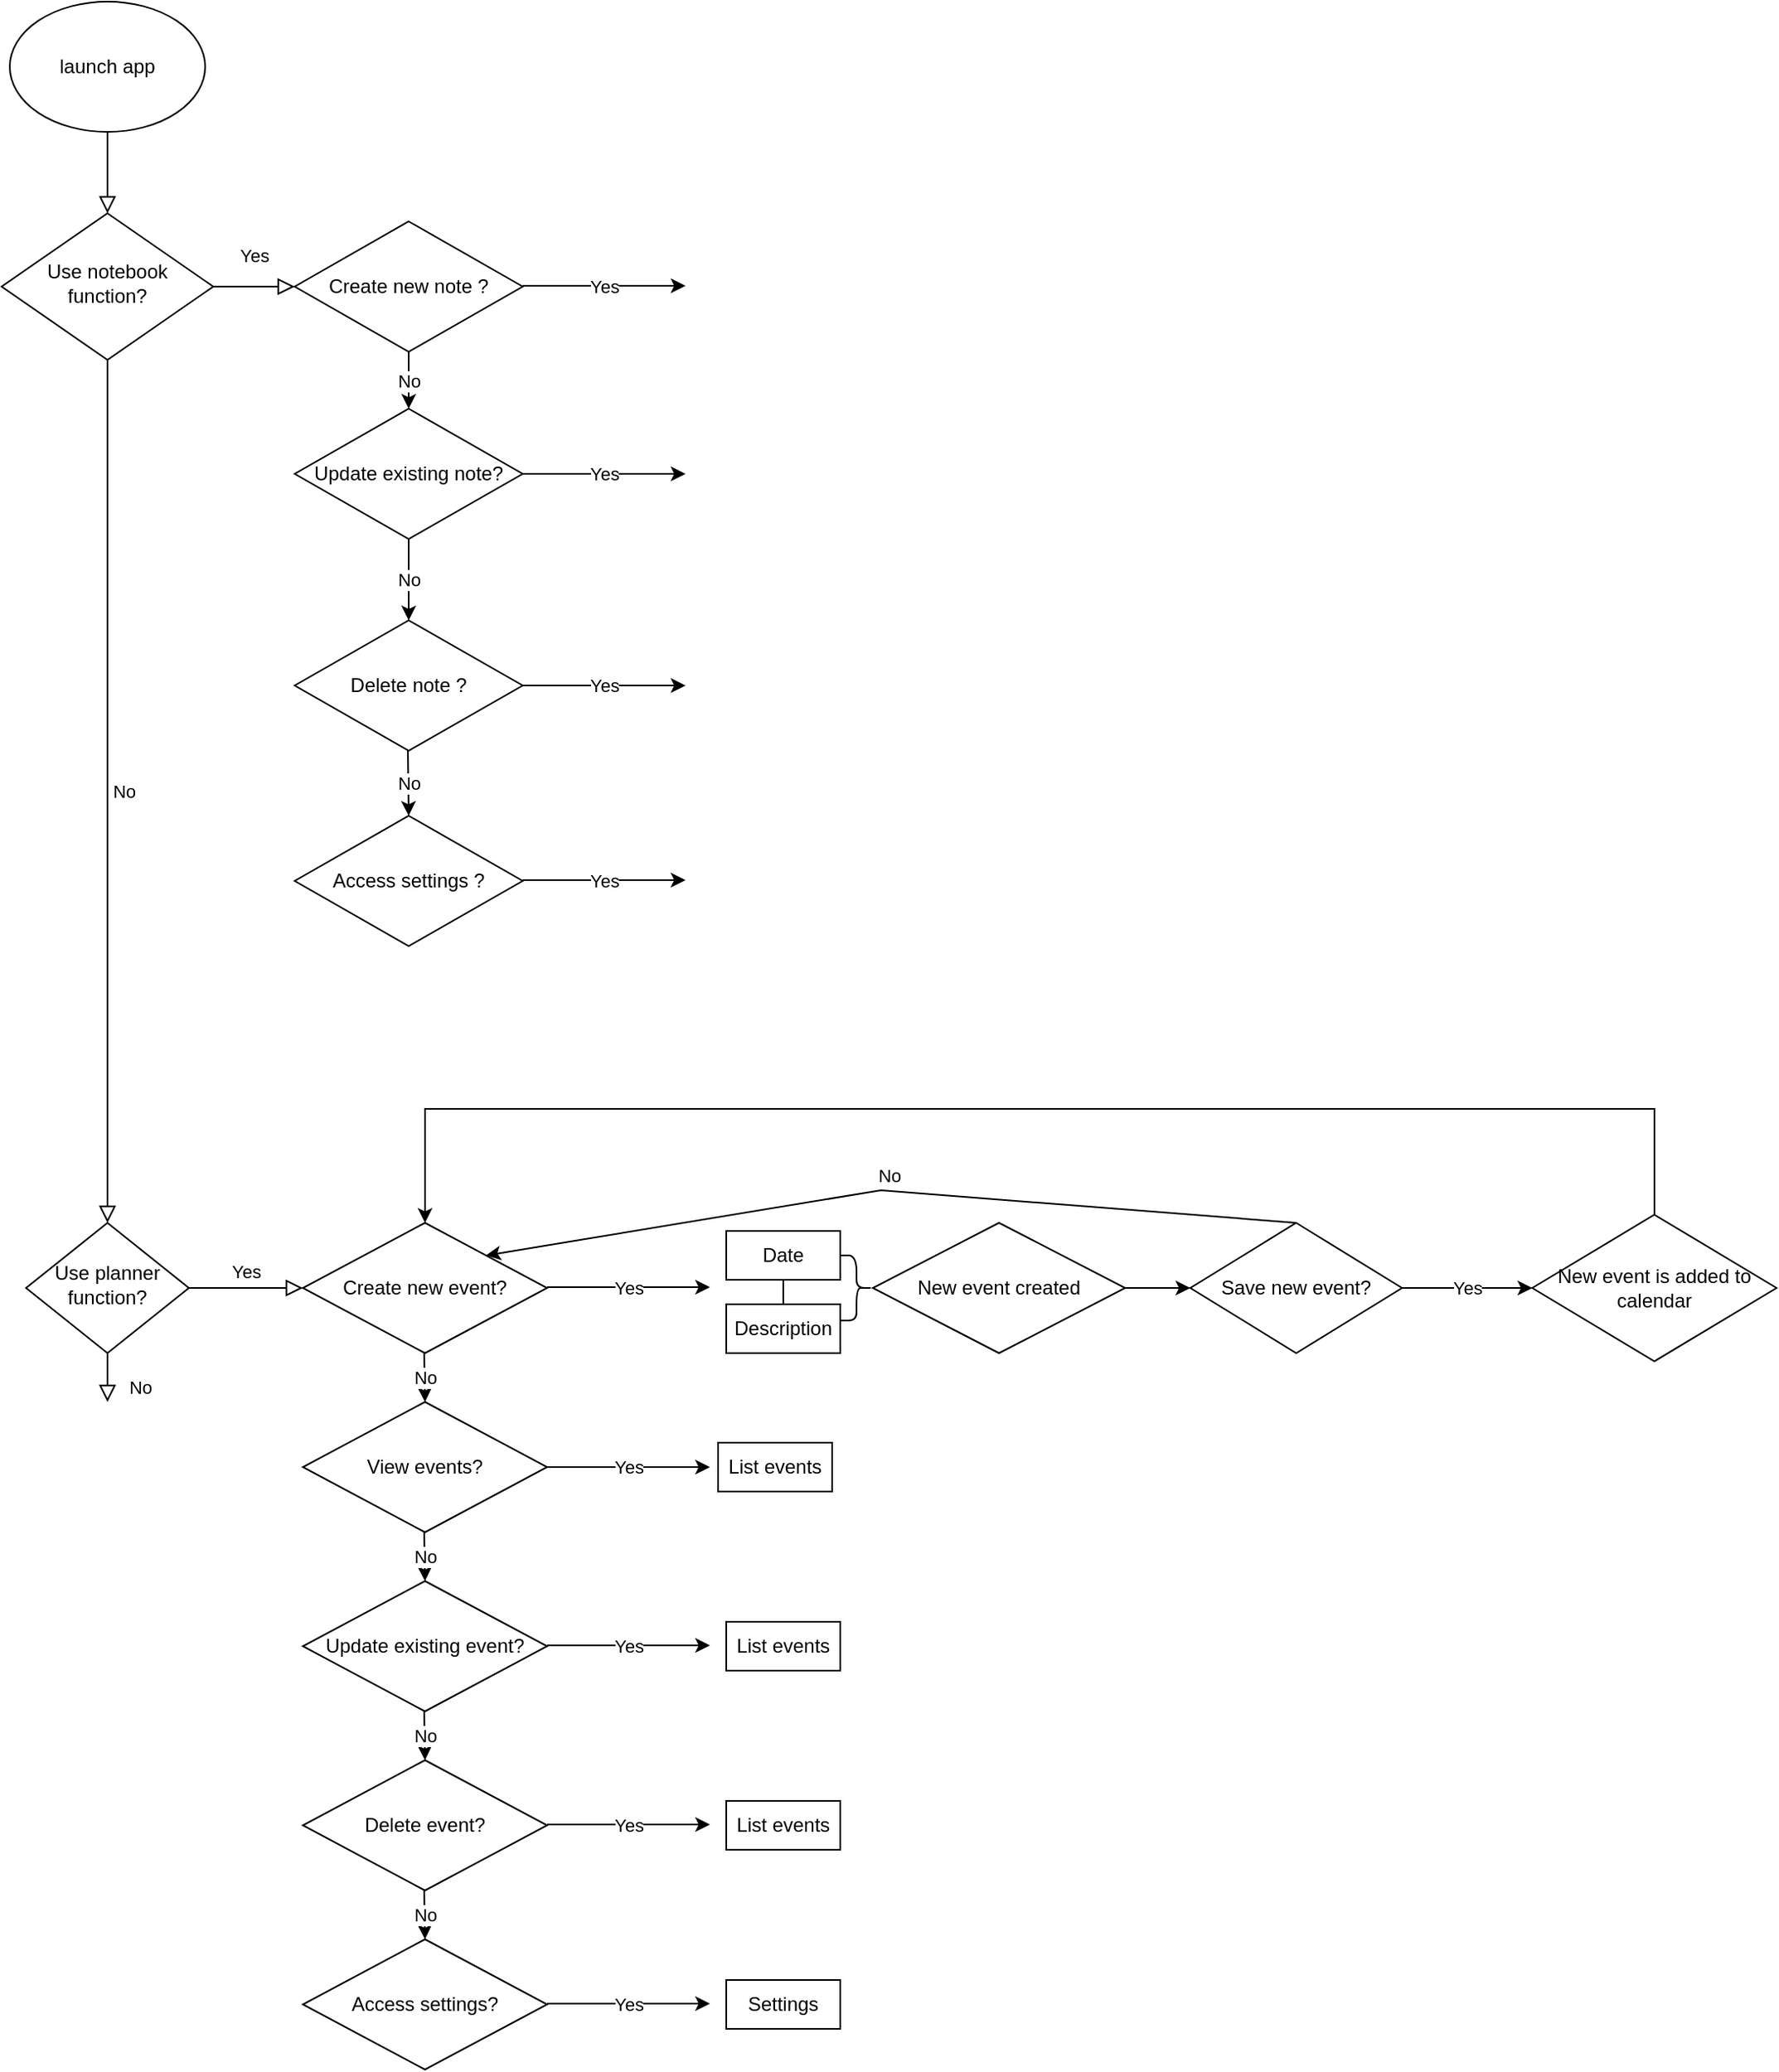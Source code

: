 <mxfile version="20.0.1" type="device"><diagram id="C5RBs43oDa-KdzZeNtuy" name="Page-1"><mxGraphModel dx="1221" dy="664" grid="1" gridSize="10" guides="1" tooltips="1" connect="1" arrows="1" fold="1" page="1" pageScale="1" pageWidth="827" pageHeight="1169" math="0" shadow="0"><root><mxCell id="WIyWlLk6GJQsqaUBKTNV-0"/><mxCell id="WIyWlLk6GJQsqaUBKTNV-1" parent="WIyWlLk6GJQsqaUBKTNV-0"/><mxCell id="WIyWlLk6GJQsqaUBKTNV-2" value="" style="rounded=0;html=1;jettySize=auto;orthogonalLoop=1;fontSize=11;endArrow=block;endFill=0;endSize=8;strokeWidth=1;shadow=0;labelBackgroundColor=none;edgeStyle=orthogonalEdgeStyle;exitX=0.5;exitY=1;exitDx=0;exitDy=0;" parent="WIyWlLk6GJQsqaUBKTNV-1" source="OcfjYjdD5cIh5EIMtr_w-0" target="WIyWlLk6GJQsqaUBKTNV-6" edge="1"><mxGeometry relative="1" as="geometry"><mxPoint x="220" y="120" as="sourcePoint"/></mxGeometry></mxCell><mxCell id="WIyWlLk6GJQsqaUBKTNV-4" value="Yes" style="rounded=0;html=1;jettySize=auto;orthogonalLoop=1;fontSize=11;endArrow=block;endFill=0;endSize=8;strokeWidth=1;shadow=0;labelBackgroundColor=none;edgeStyle=orthogonalEdgeStyle;exitX=1;exitY=0.5;exitDx=0;exitDy=0;entryX=0;entryY=0.5;entryDx=0;entryDy=0;" parent="WIyWlLk6GJQsqaUBKTNV-1" source="WIyWlLk6GJQsqaUBKTNV-6" edge="1"><mxGeometry y="20" relative="1" as="geometry"><mxPoint as="offset"/><mxPoint x="320" y="205" as="targetPoint"/></mxGeometry></mxCell><mxCell id="WIyWlLk6GJQsqaUBKTNV-5" value="No" style="edgeStyle=orthogonalEdgeStyle;rounded=0;html=1;jettySize=auto;orthogonalLoop=1;fontSize=11;endArrow=block;endFill=0;endSize=8;strokeWidth=1;shadow=0;labelBackgroundColor=none;exitX=0.5;exitY=1;exitDx=0;exitDy=0;entryX=0.5;entryY=0;entryDx=0;entryDy=0;" parent="WIyWlLk6GJQsqaUBKTNV-1" source="WIyWlLk6GJQsqaUBKTNV-6" target="WIyWlLk6GJQsqaUBKTNV-10" edge="1"><mxGeometry y="10" relative="1" as="geometry"><mxPoint as="offset"/><mxPoint x="310" y="110" as="sourcePoint"/><Array as="points"/></mxGeometry></mxCell><mxCell id="WIyWlLk6GJQsqaUBKTNV-6" value="Use notebook function?" style="rhombus;whiteSpace=wrap;html=1;shadow=0;fontFamily=Helvetica;fontSize=12;align=center;strokeWidth=1;spacing=6;spacingTop=-4;" parent="WIyWlLk6GJQsqaUBKTNV-1" vertex="1"><mxGeometry x="140" y="160" width="130" height="90" as="geometry"/></mxCell><mxCell id="WIyWlLk6GJQsqaUBKTNV-8" value="No" style="rounded=0;html=1;jettySize=auto;orthogonalLoop=1;fontSize=11;endArrow=block;endFill=0;endSize=8;strokeWidth=1;shadow=0;labelBackgroundColor=none;edgeStyle=orthogonalEdgeStyle;" parent="WIyWlLk6GJQsqaUBKTNV-1" source="WIyWlLk6GJQsqaUBKTNV-10" edge="1"><mxGeometry x="0.333" y="20" relative="1" as="geometry"><mxPoint as="offset"/><mxPoint x="205" y="890.0" as="targetPoint"/></mxGeometry></mxCell><mxCell id="WIyWlLk6GJQsqaUBKTNV-9" value="Yes" style="edgeStyle=orthogonalEdgeStyle;rounded=0;html=1;jettySize=auto;orthogonalLoop=1;fontSize=11;endArrow=block;endFill=0;endSize=8;strokeWidth=1;shadow=0;labelBackgroundColor=none;entryX=0;entryY=0.5;entryDx=0;entryDy=0;" parent="WIyWlLk6GJQsqaUBKTNV-1" source="WIyWlLk6GJQsqaUBKTNV-10" target="OcfjYjdD5cIh5EIMtr_w-24" edge="1"><mxGeometry y="10" relative="1" as="geometry"><mxPoint as="offset"/><mxPoint x="320" y="820" as="targetPoint"/></mxGeometry></mxCell><mxCell id="WIyWlLk6GJQsqaUBKTNV-10" value="Use planner function?" style="rhombus;whiteSpace=wrap;html=1;shadow=0;fontFamily=Helvetica;fontSize=12;align=center;strokeWidth=1;spacing=6;spacingTop=-4;" parent="WIyWlLk6GJQsqaUBKTNV-1" vertex="1"><mxGeometry x="155" y="780" width="100" height="80" as="geometry"/></mxCell><mxCell id="OcfjYjdD5cIh5EIMtr_w-0" value="launch app" style="ellipse;whiteSpace=wrap;html=1;" vertex="1" parent="WIyWlLk6GJQsqaUBKTNV-1"><mxGeometry x="145" y="30" width="120" height="80" as="geometry"/></mxCell><mxCell id="OcfjYjdD5cIh5EIMtr_w-1" value="Create new note ?" style="rhombus;whiteSpace=wrap;html=1;" vertex="1" parent="WIyWlLk6GJQsqaUBKTNV-1"><mxGeometry x="320" y="165" width="140" height="80" as="geometry"/></mxCell><mxCell id="OcfjYjdD5cIh5EIMtr_w-2" value="Update existing note?" style="rhombus;whiteSpace=wrap;html=1;" vertex="1" parent="WIyWlLk6GJQsqaUBKTNV-1"><mxGeometry x="320" y="280" width="140" height="80" as="geometry"/></mxCell><mxCell id="OcfjYjdD5cIh5EIMtr_w-4" value="Delete note ?" style="rhombus;whiteSpace=wrap;html=1;" vertex="1" parent="WIyWlLk6GJQsqaUBKTNV-1"><mxGeometry x="320" y="410" width="140" height="80" as="geometry"/></mxCell><mxCell id="OcfjYjdD5cIh5EIMtr_w-6" value="Access settings ?" style="rhombus;whiteSpace=wrap;html=1;" vertex="1" parent="WIyWlLk6GJQsqaUBKTNV-1"><mxGeometry x="320" y="530" width="140" height="80" as="geometry"/></mxCell><mxCell id="OcfjYjdD5cIh5EIMtr_w-10" value="Yes" style="endArrow=classic;html=1;rounded=0;" edge="1" parent="WIyWlLk6GJQsqaUBKTNV-1"><mxGeometry relative="1" as="geometry"><mxPoint x="460" y="320" as="sourcePoint"/><mxPoint x="560" y="320" as="targetPoint"/><Array as="points"><mxPoint x="510" y="320"/></Array></mxGeometry></mxCell><mxCell id="OcfjYjdD5cIh5EIMtr_w-12" value="Yes" style="endArrow=classic;html=1;rounded=0;" edge="1" parent="WIyWlLk6GJQsqaUBKTNV-1"><mxGeometry relative="1" as="geometry"><mxPoint x="460" y="450" as="sourcePoint"/><mxPoint x="560" y="450" as="targetPoint"/><Array as="points"><mxPoint x="510" y="450"/></Array></mxGeometry></mxCell><mxCell id="OcfjYjdD5cIh5EIMtr_w-13" value="Yes" style="endArrow=classic;html=1;rounded=0;" edge="1" parent="WIyWlLk6GJQsqaUBKTNV-1"><mxGeometry relative="1" as="geometry"><mxPoint x="460" y="569.5" as="sourcePoint"/><mxPoint x="560" y="569.5" as="targetPoint"/><Array as="points"><mxPoint x="510" y="569.5"/></Array></mxGeometry></mxCell><mxCell id="OcfjYjdD5cIh5EIMtr_w-14" value="Yes" style="endArrow=classic;html=1;rounded=0;" edge="1" parent="WIyWlLk6GJQsqaUBKTNV-1"><mxGeometry relative="1" as="geometry"><mxPoint x="460" y="204.5" as="sourcePoint"/><mxPoint x="560" y="204.5" as="targetPoint"/><Array as="points"><mxPoint x="510" y="204.5"/></Array></mxGeometry></mxCell><mxCell id="OcfjYjdD5cIh5EIMtr_w-15" value="" style="endArrow=classic;html=1;rounded=0;exitX=0.5;exitY=1;exitDx=0;exitDy=0;entryX=0.5;entryY=0;entryDx=0;entryDy=0;" edge="1" parent="WIyWlLk6GJQsqaUBKTNV-1" source="OcfjYjdD5cIh5EIMtr_w-1" target="OcfjYjdD5cIh5EIMtr_w-2"><mxGeometry relative="1" as="geometry"><mxPoint x="580" y="280" as="sourcePoint"/><mxPoint x="580" y="370" as="targetPoint"/></mxGeometry></mxCell><mxCell id="OcfjYjdD5cIh5EIMtr_w-16" value="No" style="edgeLabel;resizable=0;html=1;align=center;verticalAlign=middle;" connectable="0" vertex="1" parent="OcfjYjdD5cIh5EIMtr_w-15"><mxGeometry relative="1" as="geometry"/></mxCell><mxCell id="OcfjYjdD5cIh5EIMtr_w-17" value="" style="endArrow=classic;html=1;rounded=0;exitX=0.5;exitY=1;exitDx=0;exitDy=0;entryX=0.5;entryY=0;entryDx=0;entryDy=0;" edge="1" parent="WIyWlLk6GJQsqaUBKTNV-1" source="OcfjYjdD5cIh5EIMtr_w-2" target="OcfjYjdD5cIh5EIMtr_w-4"><mxGeometry relative="1" as="geometry"><mxPoint x="400" y="255" as="sourcePoint"/><mxPoint x="400" y="290" as="targetPoint"/></mxGeometry></mxCell><mxCell id="OcfjYjdD5cIh5EIMtr_w-18" value="No" style="edgeLabel;resizable=0;html=1;align=center;verticalAlign=middle;" connectable="0" vertex="1" parent="OcfjYjdD5cIh5EIMtr_w-17"><mxGeometry relative="1" as="geometry"/></mxCell><mxCell id="OcfjYjdD5cIh5EIMtr_w-22" value="" style="endArrow=classic;html=1;rounded=0;exitX=0.5;exitY=1;exitDx=0;exitDy=0;" edge="1" parent="WIyWlLk6GJQsqaUBKTNV-1"><mxGeometry relative="1" as="geometry"><mxPoint x="389.5" y="490" as="sourcePoint"/><mxPoint x="390" y="530" as="targetPoint"/></mxGeometry></mxCell><mxCell id="OcfjYjdD5cIh5EIMtr_w-23" value="No" style="edgeLabel;resizable=0;html=1;align=center;verticalAlign=middle;" connectable="0" vertex="1" parent="OcfjYjdD5cIh5EIMtr_w-22"><mxGeometry relative="1" as="geometry"/></mxCell><mxCell id="OcfjYjdD5cIh5EIMtr_w-24" value="Create new event?" style="rhombus;whiteSpace=wrap;html=1;" vertex="1" parent="WIyWlLk6GJQsqaUBKTNV-1"><mxGeometry x="325" y="780" width="150" height="80" as="geometry"/></mxCell><mxCell id="OcfjYjdD5cIh5EIMtr_w-27" value="View events?" style="rhombus;whiteSpace=wrap;html=1;" vertex="1" parent="WIyWlLk6GJQsqaUBKTNV-1"><mxGeometry x="325" y="890" width="150" height="80" as="geometry"/></mxCell><mxCell id="OcfjYjdD5cIh5EIMtr_w-28" value="Update existing event?" style="rhombus;whiteSpace=wrap;html=1;" vertex="1" parent="WIyWlLk6GJQsqaUBKTNV-1"><mxGeometry x="325" y="1000" width="150" height="80" as="geometry"/></mxCell><mxCell id="OcfjYjdD5cIh5EIMtr_w-29" value="Delete event?" style="rhombus;whiteSpace=wrap;html=1;" vertex="1" parent="WIyWlLk6GJQsqaUBKTNV-1"><mxGeometry x="325" y="1110" width="150" height="80" as="geometry"/></mxCell><mxCell id="OcfjYjdD5cIh5EIMtr_w-30" value="Access settings?" style="rhombus;whiteSpace=wrap;html=1;" vertex="1" parent="WIyWlLk6GJQsqaUBKTNV-1"><mxGeometry x="325" y="1220" width="150" height="80" as="geometry"/></mxCell><mxCell id="OcfjYjdD5cIh5EIMtr_w-31" value="Yes" style="endArrow=classic;html=1;rounded=0;" edge="1" parent="WIyWlLk6GJQsqaUBKTNV-1"><mxGeometry relative="1" as="geometry"><mxPoint x="475" y="819.5" as="sourcePoint"/><mxPoint x="575" y="819.5" as="targetPoint"/><Array as="points"><mxPoint x="525" y="819.5"/></Array></mxGeometry></mxCell><mxCell id="OcfjYjdD5cIh5EIMtr_w-32" value="Yes" style="endArrow=classic;html=1;rounded=0;" edge="1" parent="WIyWlLk6GJQsqaUBKTNV-1"><mxGeometry relative="1" as="geometry"><mxPoint x="475" y="930" as="sourcePoint"/><mxPoint x="575" y="930" as="targetPoint"/><Array as="points"><mxPoint x="525" y="930"/></Array></mxGeometry></mxCell><mxCell id="OcfjYjdD5cIh5EIMtr_w-33" value="Yes" style="endArrow=classic;html=1;rounded=0;" edge="1" parent="WIyWlLk6GJQsqaUBKTNV-1"><mxGeometry relative="1" as="geometry"><mxPoint x="475" y="1039.5" as="sourcePoint"/><mxPoint x="575" y="1039.5" as="targetPoint"/><Array as="points"><mxPoint x="525" y="1039.5"/></Array></mxGeometry></mxCell><mxCell id="OcfjYjdD5cIh5EIMtr_w-34" value="Yes" style="endArrow=classic;html=1;rounded=0;" edge="1" parent="WIyWlLk6GJQsqaUBKTNV-1"><mxGeometry relative="1" as="geometry"><mxPoint x="475" y="1149.5" as="sourcePoint"/><mxPoint x="575" y="1149.5" as="targetPoint"/><Array as="points"><mxPoint x="525" y="1149.5"/></Array></mxGeometry></mxCell><mxCell id="OcfjYjdD5cIh5EIMtr_w-35" value="Yes" style="endArrow=classic;html=1;rounded=0;" edge="1" parent="WIyWlLk6GJQsqaUBKTNV-1"><mxGeometry relative="1" as="geometry"><mxPoint x="475" y="1259.5" as="sourcePoint"/><mxPoint x="575" y="1259.5" as="targetPoint"/><Array as="points"><mxPoint x="525" y="1259.5"/></Array></mxGeometry></mxCell><mxCell id="OcfjYjdD5cIh5EIMtr_w-36" value="" style="endArrow=classic;html=1;rounded=0;exitX=0.5;exitY=1;exitDx=0;exitDy=0;" edge="1" parent="WIyWlLk6GJQsqaUBKTNV-1"><mxGeometry relative="1" as="geometry"><mxPoint x="399.5" y="860" as="sourcePoint"/><mxPoint x="400" y="890" as="targetPoint"/></mxGeometry></mxCell><mxCell id="OcfjYjdD5cIh5EIMtr_w-37" value="No" style="edgeLabel;resizable=0;html=1;align=center;verticalAlign=middle;" connectable="0" vertex="1" parent="OcfjYjdD5cIh5EIMtr_w-36"><mxGeometry relative="1" as="geometry"/></mxCell><mxCell id="OcfjYjdD5cIh5EIMtr_w-38" value="" style="endArrow=classic;html=1;rounded=0;exitX=0.5;exitY=1;exitDx=0;exitDy=0;" edge="1" parent="WIyWlLk6GJQsqaUBKTNV-1"><mxGeometry relative="1" as="geometry"><mxPoint x="399.5" y="970" as="sourcePoint"/><mxPoint x="400" y="1000" as="targetPoint"/></mxGeometry></mxCell><mxCell id="OcfjYjdD5cIh5EIMtr_w-39" value="No" style="edgeLabel;resizable=0;html=1;align=center;verticalAlign=middle;" connectable="0" vertex="1" parent="OcfjYjdD5cIh5EIMtr_w-38"><mxGeometry relative="1" as="geometry"/></mxCell><mxCell id="OcfjYjdD5cIh5EIMtr_w-40" value="" style="endArrow=classic;html=1;rounded=0;exitX=0.5;exitY=1;exitDx=0;exitDy=0;" edge="1" parent="WIyWlLk6GJQsqaUBKTNV-1"><mxGeometry relative="1" as="geometry"><mxPoint x="399.5" y="1080" as="sourcePoint"/><mxPoint x="400" y="1110" as="targetPoint"/></mxGeometry></mxCell><mxCell id="OcfjYjdD5cIh5EIMtr_w-41" value="No" style="edgeLabel;resizable=0;html=1;align=center;verticalAlign=middle;" connectable="0" vertex="1" parent="OcfjYjdD5cIh5EIMtr_w-40"><mxGeometry relative="1" as="geometry"/></mxCell><mxCell id="OcfjYjdD5cIh5EIMtr_w-42" value="" style="endArrow=classic;html=1;rounded=0;exitX=0.5;exitY=1;exitDx=0;exitDy=0;entryX=0.5;entryY=0;entryDx=0;entryDy=0;" edge="1" parent="WIyWlLk6GJQsqaUBKTNV-1" target="OcfjYjdD5cIh5EIMtr_w-30"><mxGeometry relative="1" as="geometry"><mxPoint x="399.5" y="1190" as="sourcePoint"/><mxPoint x="399.5" y="1240" as="targetPoint"/></mxGeometry></mxCell><mxCell id="OcfjYjdD5cIh5EIMtr_w-43" value="No" style="edgeLabel;resizable=0;html=1;align=center;verticalAlign=middle;" connectable="0" vertex="1" parent="OcfjYjdD5cIh5EIMtr_w-42"><mxGeometry relative="1" as="geometry"/></mxCell><mxCell id="OcfjYjdD5cIh5EIMtr_w-44" value="Date" style="rounded=0;whiteSpace=wrap;html=1;" vertex="1" parent="WIyWlLk6GJQsqaUBKTNV-1"><mxGeometry x="585" y="785" width="70" height="30" as="geometry"/></mxCell><mxCell id="OcfjYjdD5cIh5EIMtr_w-45" value="Description" style="rounded=0;whiteSpace=wrap;html=1;" vertex="1" parent="WIyWlLk6GJQsqaUBKTNV-1"><mxGeometry x="585" y="830" width="70" height="30" as="geometry"/></mxCell><mxCell id="OcfjYjdD5cIh5EIMtr_w-47" value="List events" style="rounded=0;whiteSpace=wrap;html=1;" vertex="1" parent="WIyWlLk6GJQsqaUBKTNV-1"><mxGeometry x="580" y="915" width="70" height="30" as="geometry"/></mxCell><mxCell id="OcfjYjdD5cIh5EIMtr_w-48" value="List events" style="rounded=0;whiteSpace=wrap;html=1;" vertex="1" parent="WIyWlLk6GJQsqaUBKTNV-1"><mxGeometry x="585" y="1025" width="70" height="30" as="geometry"/></mxCell><mxCell id="OcfjYjdD5cIh5EIMtr_w-49" value="List events" style="rounded=0;whiteSpace=wrap;html=1;" vertex="1" parent="WIyWlLk6GJQsqaUBKTNV-1"><mxGeometry x="585" y="1135" width="70" height="30" as="geometry"/></mxCell><mxCell id="OcfjYjdD5cIh5EIMtr_w-50" value="Settings" style="rounded=0;whiteSpace=wrap;html=1;" vertex="1" parent="WIyWlLk6GJQsqaUBKTNV-1"><mxGeometry x="585" y="1245" width="70" height="30" as="geometry"/></mxCell><mxCell id="OcfjYjdD5cIh5EIMtr_w-54" value="" style="endArrow=none;html=1;rounded=0;entryX=0.5;entryY=1;entryDx=0;entryDy=0;" edge="1" parent="WIyWlLk6GJQsqaUBKTNV-1" target="OcfjYjdD5cIh5EIMtr_w-44"><mxGeometry width="50" height="50" relative="1" as="geometry"><mxPoint x="620" y="830" as="sourcePoint"/><mxPoint x="675" y="1030" as="targetPoint"/></mxGeometry></mxCell><mxCell id="OcfjYjdD5cIh5EIMtr_w-55" value="" style="shape=curlyBracket;whiteSpace=wrap;html=1;rounded=1;flipH=1;" vertex="1" parent="WIyWlLk6GJQsqaUBKTNV-1"><mxGeometry x="655" y="800" width="20" height="40" as="geometry"/></mxCell><mxCell id="OcfjYjdD5cIh5EIMtr_w-56" value="New event created" style="rhombus;whiteSpace=wrap;html=1;" vertex="1" parent="WIyWlLk6GJQsqaUBKTNV-1"><mxGeometry x="675" y="780" width="155" height="80" as="geometry"/></mxCell><mxCell id="OcfjYjdD5cIh5EIMtr_w-57" value="Save new event?" style="rhombus;whiteSpace=wrap;html=1;" vertex="1" parent="WIyWlLk6GJQsqaUBKTNV-1"><mxGeometry x="870" y="780" width="130" height="80" as="geometry"/></mxCell><mxCell id="OcfjYjdD5cIh5EIMtr_w-58" value="" style="endArrow=classic;html=1;rounded=0;entryX=0;entryY=0.5;entryDx=0;entryDy=0;exitX=1;exitY=0.5;exitDx=0;exitDy=0;" edge="1" parent="WIyWlLk6GJQsqaUBKTNV-1" source="OcfjYjdD5cIh5EIMtr_w-56" target="OcfjYjdD5cIh5EIMtr_w-57"><mxGeometry width="50" height="50" relative="1" as="geometry"><mxPoint x="630" y="900" as="sourcePoint"/><mxPoint x="680" y="850" as="targetPoint"/></mxGeometry></mxCell><mxCell id="OcfjYjdD5cIh5EIMtr_w-60" value="" style="endArrow=classic;html=1;rounded=0;exitX=1;exitY=0.5;exitDx=0;exitDy=0;" edge="1" parent="WIyWlLk6GJQsqaUBKTNV-1" source="OcfjYjdD5cIh5EIMtr_w-57"><mxGeometry relative="1" as="geometry"><mxPoint x="1020" y="870" as="sourcePoint"/><mxPoint x="1080" y="820" as="targetPoint"/></mxGeometry></mxCell><mxCell id="OcfjYjdD5cIh5EIMtr_w-61" value="Yes" style="edgeLabel;resizable=0;html=1;align=center;verticalAlign=middle;" connectable="0" vertex="1" parent="OcfjYjdD5cIh5EIMtr_w-60"><mxGeometry relative="1" as="geometry"/></mxCell><mxCell id="OcfjYjdD5cIh5EIMtr_w-62" value="" style="endArrow=classic;html=1;rounded=0;exitX=0.5;exitY=0;exitDx=0;exitDy=0;entryX=1;entryY=0;entryDx=0;entryDy=0;" edge="1" parent="WIyWlLk6GJQsqaUBKTNV-1" source="OcfjYjdD5cIh5EIMtr_w-57" target="OcfjYjdD5cIh5EIMtr_w-24"><mxGeometry relative="1" as="geometry"><mxPoint x="1020" y="870" as="sourcePoint"/><mxPoint x="920" y="710" as="targetPoint"/><Array as="points"><mxPoint x="680" y="760"/></Array></mxGeometry></mxCell><mxCell id="OcfjYjdD5cIh5EIMtr_w-63" value="No" style="edgeLabel;resizable=0;html=1;align=center;verticalAlign=middle;" connectable="0" vertex="1" parent="OcfjYjdD5cIh5EIMtr_w-62"><mxGeometry relative="1" as="geometry"><mxPoint y="-10" as="offset"/></mxGeometry></mxCell><mxCell id="OcfjYjdD5cIh5EIMtr_w-64" value="New event is added to calendar" style="rhombus;whiteSpace=wrap;html=1;" vertex="1" parent="WIyWlLk6GJQsqaUBKTNV-1"><mxGeometry x="1080" y="775" width="150" height="90" as="geometry"/></mxCell><mxCell id="OcfjYjdD5cIh5EIMtr_w-68" value="" style="edgeStyle=elbowEdgeStyle;elbow=horizontal;endArrow=classic;html=1;rounded=0;entryX=0.5;entryY=0;entryDx=0;entryDy=0;exitX=0.5;exitY=0;exitDx=0;exitDy=0;" edge="1" parent="WIyWlLk6GJQsqaUBKTNV-1" source="OcfjYjdD5cIh5EIMtr_w-64" target="OcfjYjdD5cIh5EIMtr_w-24"><mxGeometry width="50" height="50" relative="1" as="geometry"><mxPoint x="1160" y="720" as="sourcePoint"/><mxPoint x="780" y="600" as="targetPoint"/><Array as="points"><mxPoint x="790" y="710"/><mxPoint x="778" y="750"/></Array></mxGeometry></mxCell></root></mxGraphModel></diagram></mxfile>